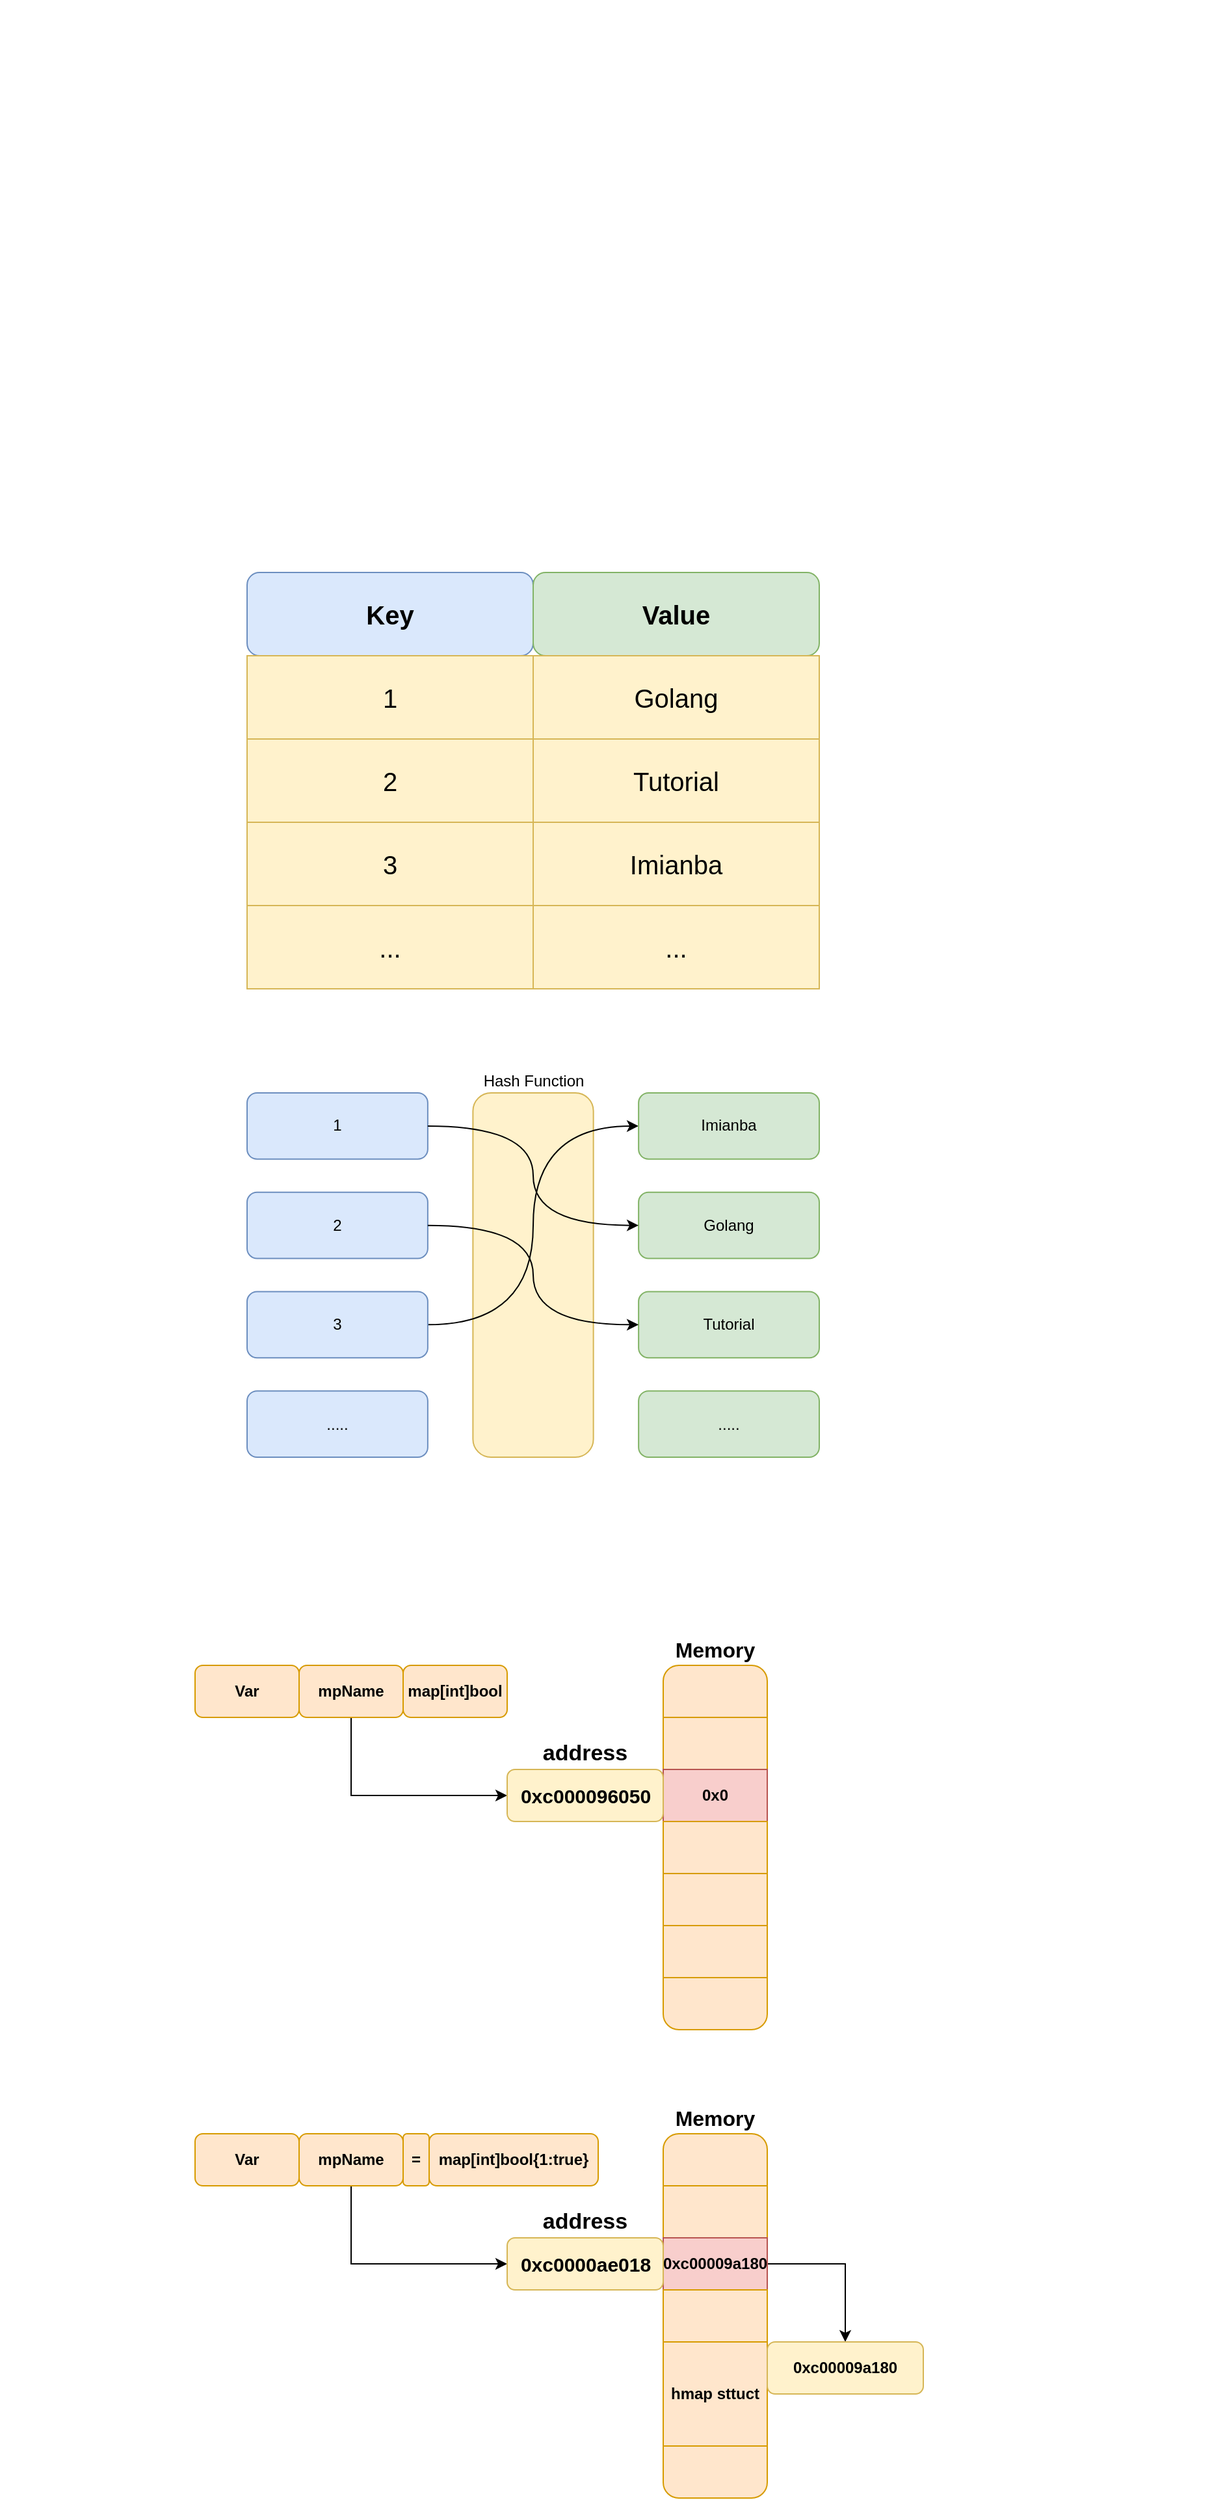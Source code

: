 <mxfile version="14.6.13" type="device"><diagram id="S-ycGqjBiwUUYMppK_SP" name="Map"><mxGraphModel dx="946" dy="627" grid="1" gridSize="10" guides="1" tooltips="1" connect="1" arrows="1" fold="1" page="1" pageScale="1" pageWidth="1169" pageHeight="827" math="0" shadow="0"><root><mxCell id="WM2cNf92GrzvWq5g8DFj-0"/><mxCell id="WM2cNf92GrzvWq5g8DFj-1" parent="WM2cNf92GrzvWq5g8DFj-0"/><mxCell id="JC-yaz_RgTS9oeFbGlP1-0" value="" style="shape=image;verticalLabelPosition=bottom;labelBackgroundColor=#ffffff;verticalAlign=top;aspect=fixed;imageAspect=0;image=https://img.draveness.me/2019-12-30-15777168478768-perfect-hash-function.png;" parent="WM2cNf92GrzvWq5g8DFj-1" vertex="1"><mxGeometry x="10" y="40" width="940.7" height="360" as="geometry"/></mxCell><mxCell id="JSm6pvYGNGo5LcTSR_7H-11" value="" style="group" parent="WM2cNf92GrzvWq5g8DFj-1" vertex="1" connectable="0"><mxGeometry x="200" y="880" width="440" height="280" as="geometry"/></mxCell><mxCell id="JSm6pvYGNGo5LcTSR_7H-4" value="Hash Function" style="rounded=1;whiteSpace=wrap;html=1;labelPosition=center;verticalLabelPosition=top;align=center;verticalAlign=bottom;fillColor=#fff2cc;strokeColor=#d6b656;" parent="JSm6pvYGNGo5LcTSR_7H-11" vertex="1"><mxGeometry x="173.684" width="92.632" height="280" as="geometry"/></mxCell><mxCell id="JSm6pvYGNGo5LcTSR_7H-0" value="1" style="rounded=1;whiteSpace=wrap;html=1;fillColor=#dae8fc;strokeColor=#6c8ebf;" parent="JSm6pvYGNGo5LcTSR_7H-11" vertex="1"><mxGeometry width="138.947" height="50.909" as="geometry"/></mxCell><mxCell id="JSm6pvYGNGo5LcTSR_7H-1" value="2" style="rounded=1;whiteSpace=wrap;html=1;fillColor=#dae8fc;strokeColor=#6c8ebf;" parent="JSm6pvYGNGo5LcTSR_7H-11" vertex="1"><mxGeometry y="76.364" width="138.947" height="50.909" as="geometry"/></mxCell><mxCell id="-A_-dR7AvB_d608ZIKX2-11" style="edgeStyle=orthogonalEdgeStyle;rounded=0;orthogonalLoop=1;jettySize=auto;html=1;exitX=1;exitY=0.5;exitDx=0;exitDy=0;entryX=0;entryY=0.5;entryDx=0;entryDy=0;fontSize=20;curved=1;" parent="JSm6pvYGNGo5LcTSR_7H-11" source="JSm6pvYGNGo5LcTSR_7H-2" target="JSm6pvYGNGo5LcTSR_7H-5" edge="1"><mxGeometry relative="1" as="geometry"/></mxCell><mxCell id="JSm6pvYGNGo5LcTSR_7H-2" value="3" style="rounded=1;whiteSpace=wrap;html=1;fillColor=#dae8fc;strokeColor=#6c8ebf;" parent="JSm6pvYGNGo5LcTSR_7H-11" vertex="1"><mxGeometry y="152.727" width="138.947" height="50.909" as="geometry"/></mxCell><mxCell id="JSm6pvYGNGo5LcTSR_7H-3" value="&lt;span&gt;.....&lt;/span&gt;" style="rounded=1;whiteSpace=wrap;html=1;fillColor=#dae8fc;strokeColor=#6c8ebf;" parent="JSm6pvYGNGo5LcTSR_7H-11" vertex="1"><mxGeometry y="229.091" width="138.947" height="50.909" as="geometry"/></mxCell><mxCell id="JSm6pvYGNGo5LcTSR_7H-5" value="Imianba" style="rounded=1;whiteSpace=wrap;html=1;fillColor=#d5e8d4;strokeColor=#82b366;" parent="JSm6pvYGNGo5LcTSR_7H-11" vertex="1"><mxGeometry x="301.053" width="138.947" height="50.909" as="geometry"/></mxCell><mxCell id="JSm6pvYGNGo5LcTSR_7H-6" value="&lt;span&gt;Golang&lt;/span&gt;" style="rounded=1;whiteSpace=wrap;html=1;fillColor=#d5e8d4;strokeColor=#82b366;" parent="JSm6pvYGNGo5LcTSR_7H-11" vertex="1"><mxGeometry x="301.053" y="76.364" width="138.947" height="50.909" as="geometry"/></mxCell><mxCell id="JSm6pvYGNGo5LcTSR_7H-9" style="edgeStyle=orthogonalEdgeStyle;rounded=0;orthogonalLoop=1;jettySize=auto;html=1;exitX=1;exitY=0.5;exitDx=0;exitDy=0;entryX=0;entryY=0.5;entryDx=0;entryDy=0;curved=1;" parent="JSm6pvYGNGo5LcTSR_7H-11" source="JSm6pvYGNGo5LcTSR_7H-0" target="JSm6pvYGNGo5LcTSR_7H-6" edge="1"><mxGeometry relative="1" as="geometry"/></mxCell><mxCell id="JSm6pvYGNGo5LcTSR_7H-7" value="&lt;span&gt;Tutorial&lt;/span&gt;" style="rounded=1;whiteSpace=wrap;html=1;fillColor=#d5e8d4;strokeColor=#82b366;" parent="JSm6pvYGNGo5LcTSR_7H-11" vertex="1"><mxGeometry x="301.053" y="152.727" width="138.947" height="50.909" as="geometry"/></mxCell><mxCell id="JSm6pvYGNGo5LcTSR_7H-10" style="edgeStyle=orthogonalEdgeStyle;curved=1;rounded=0;orthogonalLoop=1;jettySize=auto;html=1;exitX=1;exitY=0.5;exitDx=0;exitDy=0;entryX=0;entryY=0.5;entryDx=0;entryDy=0;" parent="JSm6pvYGNGo5LcTSR_7H-11" source="JSm6pvYGNGo5LcTSR_7H-1" target="JSm6pvYGNGo5LcTSR_7H-7" edge="1"><mxGeometry relative="1" as="geometry"/></mxCell><mxCell id="JSm6pvYGNGo5LcTSR_7H-8" value="&lt;span&gt;.....&lt;/span&gt;" style="rounded=1;whiteSpace=wrap;html=1;fillColor=#d5e8d4;strokeColor=#82b366;" parent="JSm6pvYGNGo5LcTSR_7H-11" vertex="1"><mxGeometry x="301.053" y="229.091" width="138.947" height="50.909" as="geometry"/></mxCell><mxCell id="-A_-dR7AvB_d608ZIKX2-10" value="" style="group" parent="WM2cNf92GrzvWq5g8DFj-1" vertex="1" connectable="0"><mxGeometry x="200" y="480" width="440" height="320" as="geometry"/></mxCell><mxCell id="-A_-dR7AvB_d608ZIKX2-0" value="Key" style="rounded=1;whiteSpace=wrap;html=1;fillColor=#dae8fc;strokeColor=#6c8ebf;fontSize=20;fontStyle=1" parent="-A_-dR7AvB_d608ZIKX2-10" vertex="1"><mxGeometry width="220" height="64" as="geometry"/></mxCell><mxCell id="-A_-dR7AvB_d608ZIKX2-1" value="&lt;span style=&quot;font-size: 20px;&quot;&gt;Value&lt;/span&gt;" style="rounded=1;whiteSpace=wrap;html=1;fillColor=#d5e8d4;strokeColor=#82b366;fontSize=20;fontStyle=1" parent="-A_-dR7AvB_d608ZIKX2-10" vertex="1"><mxGeometry x="220" width="220" height="64" as="geometry"/></mxCell><mxCell id="-A_-dR7AvB_d608ZIKX2-2" value="1" style="rounded=0;whiteSpace=wrap;html=1;fontSize=20;fillColor=#fff2cc;strokeColor=#d6b656;" parent="-A_-dR7AvB_d608ZIKX2-10" vertex="1"><mxGeometry y="64" width="220" height="64" as="geometry"/></mxCell><mxCell id="-A_-dR7AvB_d608ZIKX2-3" value="Golang" style="rounded=0;whiteSpace=wrap;html=1;fontSize=20;fillColor=#fff2cc;strokeColor=#d6b656;" parent="-A_-dR7AvB_d608ZIKX2-10" vertex="1"><mxGeometry x="220" y="64" width="220" height="64" as="geometry"/></mxCell><mxCell id="-A_-dR7AvB_d608ZIKX2-4" value="2" style="rounded=0;whiteSpace=wrap;html=1;fontSize=20;fillColor=#fff2cc;strokeColor=#d6b656;" parent="-A_-dR7AvB_d608ZIKX2-10" vertex="1"><mxGeometry y="128" width="220" height="64" as="geometry"/></mxCell><mxCell id="-A_-dR7AvB_d608ZIKX2-5" value="Tutorial" style="rounded=0;whiteSpace=wrap;html=1;fontSize=20;fillColor=#fff2cc;strokeColor=#d6b656;" parent="-A_-dR7AvB_d608ZIKX2-10" vertex="1"><mxGeometry x="220" y="128" width="220" height="64" as="geometry"/></mxCell><mxCell id="-A_-dR7AvB_d608ZIKX2-6" value="3" style="rounded=0;whiteSpace=wrap;html=1;fontSize=20;fillColor=#fff2cc;strokeColor=#d6b656;" parent="-A_-dR7AvB_d608ZIKX2-10" vertex="1"><mxGeometry y="192" width="220" height="64" as="geometry"/></mxCell><mxCell id="-A_-dR7AvB_d608ZIKX2-7" value="Imianba" style="rounded=0;whiteSpace=wrap;html=1;fontSize=20;fillColor=#fff2cc;strokeColor=#d6b656;" parent="-A_-dR7AvB_d608ZIKX2-10" vertex="1"><mxGeometry x="220" y="192" width="220" height="64" as="geometry"/></mxCell><mxCell id="-A_-dR7AvB_d608ZIKX2-8" value="..." style="rounded=0;whiteSpace=wrap;html=1;fontSize=20;fillColor=#fff2cc;strokeColor=#d6b656;" parent="-A_-dR7AvB_d608ZIKX2-10" vertex="1"><mxGeometry y="256" width="220" height="64" as="geometry"/></mxCell><mxCell id="-A_-dR7AvB_d608ZIKX2-9" value="..." style="rounded=0;whiteSpace=wrap;html=1;fontSize=20;fillColor=#fff2cc;strokeColor=#d6b656;" parent="-A_-dR7AvB_d608ZIKX2-10" vertex="1"><mxGeometry x="220" y="256" width="220" height="64" as="geometry"/></mxCell><mxCell id="3fqgoDrXcchdrk7X1AOv-0" value="Var" style="rounded=1;whiteSpace=wrap;html=1;fillColor=#ffe6cc;strokeColor=#d79b00;fontStyle=1" vertex="1" parent="WM2cNf92GrzvWq5g8DFj-1"><mxGeometry x="160" y="1320" width="80" height="40" as="geometry"/></mxCell><mxCell id="3fqgoDrXcchdrk7X1AOv-1" style="edgeStyle=orthogonalEdgeStyle;rounded=0;orthogonalLoop=1;jettySize=auto;html=1;exitX=0.5;exitY=1;exitDx=0;exitDy=0;entryX=0;entryY=0.5;entryDx=0;entryDy=0;" edge="1" parent="WM2cNf92GrzvWq5g8DFj-1" source="3fqgoDrXcchdrk7X1AOv-2" target="3fqgoDrXcchdrk7X1AOv-11"><mxGeometry relative="1" as="geometry"/></mxCell><mxCell id="3fqgoDrXcchdrk7X1AOv-2" value="mpName" style="rounded=1;whiteSpace=wrap;html=1;fillColor=#ffe6cc;strokeColor=#d79b00;fontStyle=1" vertex="1" parent="WM2cNf92GrzvWq5g8DFj-1"><mxGeometry x="240" y="1320" width="80" height="40" as="geometry"/></mxCell><mxCell id="3fqgoDrXcchdrk7X1AOv-3" value="map[int]bool" style="rounded=1;whiteSpace=wrap;html=1;fillColor=#ffe6cc;strokeColor=#d79b00;fontStyle=1" vertex="1" parent="WM2cNf92GrzvWq5g8DFj-1"><mxGeometry x="320" y="1320" width="80" height="40" as="geometry"/></mxCell><mxCell id="3fqgoDrXcchdrk7X1AOv-4" value="&lt;b&gt;&lt;font style=&quot;font-size: 16px&quot;&gt;Memory&lt;/font&gt;&lt;/b&gt;" style="rounded=1;whiteSpace=wrap;html=1;fillColor=#ffe6cc;strokeColor=#d79b00;labelPosition=center;verticalLabelPosition=top;align=center;verticalAlign=bottom;" vertex="1" parent="WM2cNf92GrzvWq5g8DFj-1"><mxGeometry x="520" y="1320" width="80" height="280" as="geometry"/></mxCell><mxCell id="3fqgoDrXcchdrk7X1AOv-5" value="" style="rounded=0;whiteSpace=wrap;html=1;fillColor=#ffe6cc;strokeColor=#d79b00;" vertex="1" parent="WM2cNf92GrzvWq5g8DFj-1"><mxGeometry x="520" y="1360" width="80" height="40" as="geometry"/></mxCell><mxCell id="3fqgoDrXcchdrk7X1AOv-6" value="0x0" style="rounded=0;whiteSpace=wrap;html=1;fillColor=#f8cecc;strokeColor=#b85450;fontStyle=1" vertex="1" parent="WM2cNf92GrzvWq5g8DFj-1"><mxGeometry x="520" y="1400" width="80" height="40" as="geometry"/></mxCell><mxCell id="3fqgoDrXcchdrk7X1AOv-7" value="" style="rounded=0;whiteSpace=wrap;html=1;fillColor=#ffe6cc;strokeColor=#d79b00;" vertex="1" parent="WM2cNf92GrzvWq5g8DFj-1"><mxGeometry x="520" y="1440" width="80" height="40" as="geometry"/></mxCell><mxCell id="3fqgoDrXcchdrk7X1AOv-8" value="" style="rounded=0;whiteSpace=wrap;html=1;fillColor=#ffe6cc;strokeColor=#d79b00;" vertex="1" parent="WM2cNf92GrzvWq5g8DFj-1"><mxGeometry x="520" y="1480" width="80" height="40" as="geometry"/></mxCell><mxCell id="3fqgoDrXcchdrk7X1AOv-9" value="" style="rounded=0;whiteSpace=wrap;html=1;fillColor=#ffe6cc;strokeColor=#d79b00;" vertex="1" parent="WM2cNf92GrzvWq5g8DFj-1"><mxGeometry x="520" y="1520" width="80" height="40" as="geometry"/></mxCell><mxCell id="3fqgoDrXcchdrk7X1AOv-10" value="" style="group" vertex="1" connectable="0" parent="WM2cNf92GrzvWq5g8DFj-1"><mxGeometry x="400" y="1400" width="120" height="40" as="geometry"/></mxCell><mxCell id="3fqgoDrXcchdrk7X1AOv-11" value="&lt;b&gt;&lt;font style=&quot;font-size: 17px&quot;&gt;address&lt;/font&gt;&lt;/b&gt;" style="rounded=1;whiteSpace=wrap;html=1;fillColor=#fff2cc;strokeColor=#d6b656;labelPosition=center;verticalLabelPosition=top;align=center;verticalAlign=bottom;" vertex="1" parent="3fqgoDrXcchdrk7X1AOv-10"><mxGeometry width="120" height="40" as="geometry"/></mxCell><mxCell id="3fqgoDrXcchdrk7X1AOv-12" value="&lt;span style=&quot;font-size: 15px&quot;&gt;&lt;b&gt;0xc000096050&lt;/b&gt;&lt;/span&gt;" style="text;html=1;align=center;verticalAlign=middle;resizable=0;points=[];autosize=1;strokeColor=none;" vertex="1" parent="3fqgoDrXcchdrk7X1AOv-10"><mxGeometry y="10" width="120" height="20" as="geometry"/></mxCell><mxCell id="3fqgoDrXcchdrk7X1AOv-17" value="Var" style="rounded=1;whiteSpace=wrap;html=1;fillColor=#ffe6cc;strokeColor=#d79b00;fontStyle=1" vertex="1" parent="WM2cNf92GrzvWq5g8DFj-1"><mxGeometry x="160" y="1680" width="80" height="40" as="geometry"/></mxCell><mxCell id="3fqgoDrXcchdrk7X1AOv-18" style="edgeStyle=orthogonalEdgeStyle;rounded=0;orthogonalLoop=1;jettySize=auto;html=1;exitX=0.5;exitY=1;exitDx=0;exitDy=0;entryX=0;entryY=0.5;entryDx=0;entryDy=0;" edge="1" parent="WM2cNf92GrzvWq5g8DFj-1" source="3fqgoDrXcchdrk7X1AOv-19" target="3fqgoDrXcchdrk7X1AOv-28"><mxGeometry relative="1" as="geometry"/></mxCell><mxCell id="3fqgoDrXcchdrk7X1AOv-19" value="mpName" style="rounded=1;whiteSpace=wrap;html=1;fillColor=#ffe6cc;strokeColor=#d79b00;fontStyle=1" vertex="1" parent="WM2cNf92GrzvWq5g8DFj-1"><mxGeometry x="240" y="1680" width="80" height="40" as="geometry"/></mxCell><mxCell id="3fqgoDrXcchdrk7X1AOv-20" value="map[int]bool{1:true}" style="rounded=1;whiteSpace=wrap;html=1;fillColor=#ffe6cc;strokeColor=#d79b00;fontStyle=1" vertex="1" parent="WM2cNf92GrzvWq5g8DFj-1"><mxGeometry x="340" y="1680" width="130" height="40" as="geometry"/></mxCell><mxCell id="3fqgoDrXcchdrk7X1AOv-21" value="&lt;b&gt;&lt;font style=&quot;font-size: 16px&quot;&gt;Memory&lt;/font&gt;&lt;/b&gt;" style="rounded=1;whiteSpace=wrap;html=1;fillColor=#ffe6cc;strokeColor=#d79b00;labelPosition=center;verticalLabelPosition=top;align=center;verticalAlign=bottom;" vertex="1" parent="WM2cNf92GrzvWq5g8DFj-1"><mxGeometry x="520" y="1680" width="80" height="280" as="geometry"/></mxCell><mxCell id="3fqgoDrXcchdrk7X1AOv-22" value="" style="rounded=0;whiteSpace=wrap;html=1;fillColor=#ffe6cc;strokeColor=#d79b00;" vertex="1" parent="WM2cNf92GrzvWq5g8DFj-1"><mxGeometry x="520" y="1720" width="80" height="40" as="geometry"/></mxCell><mxCell id="3fqgoDrXcchdrk7X1AOv-34" style="edgeStyle=orthogonalEdgeStyle;rounded=0;orthogonalLoop=1;jettySize=auto;html=1;exitX=1;exitY=0.5;exitDx=0;exitDy=0;" edge="1" parent="WM2cNf92GrzvWq5g8DFj-1" source="3fqgoDrXcchdrk7X1AOv-23" target="3fqgoDrXcchdrk7X1AOv-32"><mxGeometry relative="1" as="geometry"/></mxCell><mxCell id="3fqgoDrXcchdrk7X1AOv-23" value="0xc00009a180" style="rounded=0;whiteSpace=wrap;html=1;fillColor=#f8cecc;strokeColor=#b85450;fontStyle=1" vertex="1" parent="WM2cNf92GrzvWq5g8DFj-1"><mxGeometry x="520" y="1760" width="80" height="40" as="geometry"/></mxCell><mxCell id="3fqgoDrXcchdrk7X1AOv-24" value="" style="rounded=0;whiteSpace=wrap;html=1;fillColor=#ffe6cc;strokeColor=#d79b00;" vertex="1" parent="WM2cNf92GrzvWq5g8DFj-1"><mxGeometry x="520" y="1800" width="80" height="40" as="geometry"/></mxCell><mxCell id="3fqgoDrXcchdrk7X1AOv-25" value="hmap sttuct" style="rounded=0;whiteSpace=wrap;html=1;fillColor=#ffe6cc;strokeColor=#d79b00;fontStyle=1" vertex="1" parent="WM2cNf92GrzvWq5g8DFj-1"><mxGeometry x="520" y="1840" width="80" height="80" as="geometry"/></mxCell><mxCell id="3fqgoDrXcchdrk7X1AOv-27" value="" style="group" vertex="1" connectable="0" parent="WM2cNf92GrzvWq5g8DFj-1"><mxGeometry x="400" y="1760" width="120" height="40" as="geometry"/></mxCell><mxCell id="3fqgoDrXcchdrk7X1AOv-28" value="&lt;b&gt;&lt;font style=&quot;font-size: 17px&quot;&gt;address&lt;/font&gt;&lt;/b&gt;" style="rounded=1;whiteSpace=wrap;html=1;fillColor=#fff2cc;strokeColor=#d6b656;labelPosition=center;verticalLabelPosition=top;align=center;verticalAlign=bottom;" vertex="1" parent="3fqgoDrXcchdrk7X1AOv-27"><mxGeometry width="120" height="40" as="geometry"/></mxCell><mxCell id="3fqgoDrXcchdrk7X1AOv-29" value="&lt;span style=&quot;font-size: 15px&quot;&gt;&lt;b&gt;0xc0000ae018&lt;/b&gt;&lt;/span&gt;" style="text;html=1;align=center;verticalAlign=middle;resizable=0;points=[];autosize=1;strokeColor=none;" vertex="1" parent="3fqgoDrXcchdrk7X1AOv-27"><mxGeometry y="10" width="120" height="20" as="geometry"/></mxCell><mxCell id="3fqgoDrXcchdrk7X1AOv-30" value="=" style="rounded=1;whiteSpace=wrap;html=1;fillColor=#ffe6cc;strokeColor=#d79b00;fontStyle=1" vertex="1" parent="WM2cNf92GrzvWq5g8DFj-1"><mxGeometry x="320" y="1680" width="20" height="40" as="geometry"/></mxCell><mxCell id="3fqgoDrXcchdrk7X1AOv-31" value="" style="group" vertex="1" connectable="0" parent="WM2cNf92GrzvWq5g8DFj-1"><mxGeometry x="600" y="1840" width="120" height="40" as="geometry"/></mxCell><mxCell id="3fqgoDrXcchdrk7X1AOv-32" value="&lt;span style=&quot;font-weight: 700&quot;&gt;0xc00009a180&lt;/span&gt;" style="rounded=1;whiteSpace=wrap;html=1;fillColor=#fff2cc;strokeColor=#d6b656;labelPosition=center;verticalLabelPosition=middle;align=center;verticalAlign=middle;" vertex="1" parent="3fqgoDrXcchdrk7X1AOv-31"><mxGeometry width="120" height="40" as="geometry"/></mxCell></root></mxGraphModel></diagram></mxfile>